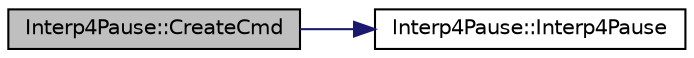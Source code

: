 digraph "Interp4Pause::CreateCmd"
{
  edge [fontname="Helvetica",fontsize="10",labelfontname="Helvetica",labelfontsize="10"];
  node [fontname="Helvetica",fontsize="10",shape=record];
  rankdir="LR";
  Node1 [label="Interp4Pause::CreateCmd",height=0.2,width=0.4,color="black", fillcolor="grey75", style="filled", fontcolor="black"];
  Node1 -> Node2 [color="midnightblue",fontsize="10",style="solid",fontname="Helvetica"];
  Node2 [label="Interp4Pause::Interp4Pause",height=0.2,width=0.4,color="black", fillcolor="white", style="filled",URL="$class_interp4_pause.html#a8ed3abb0ba307e144e4c07f586f48eb9",tooltip="konstruktor "];
}
